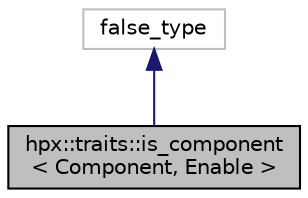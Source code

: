 digraph "hpx::traits::is_component&lt; Component, Enable &gt;"
{
  edge [fontname="Helvetica",fontsize="10",labelfontname="Helvetica",labelfontsize="10"];
  node [fontname="Helvetica",fontsize="10",shape=record];
  Node8 [label="hpx::traits::is_component\l\< Component, Enable \>",height=0.2,width=0.4,color="black", fillcolor="grey75", style="filled", fontcolor="black"];
  Node9 -> Node8 [dir="back",color="midnightblue",fontsize="10",style="solid",fontname="Helvetica"];
  Node9 [label="false_type",height=0.2,width=0.4,color="grey75", fillcolor="white", style="filled"];
}
